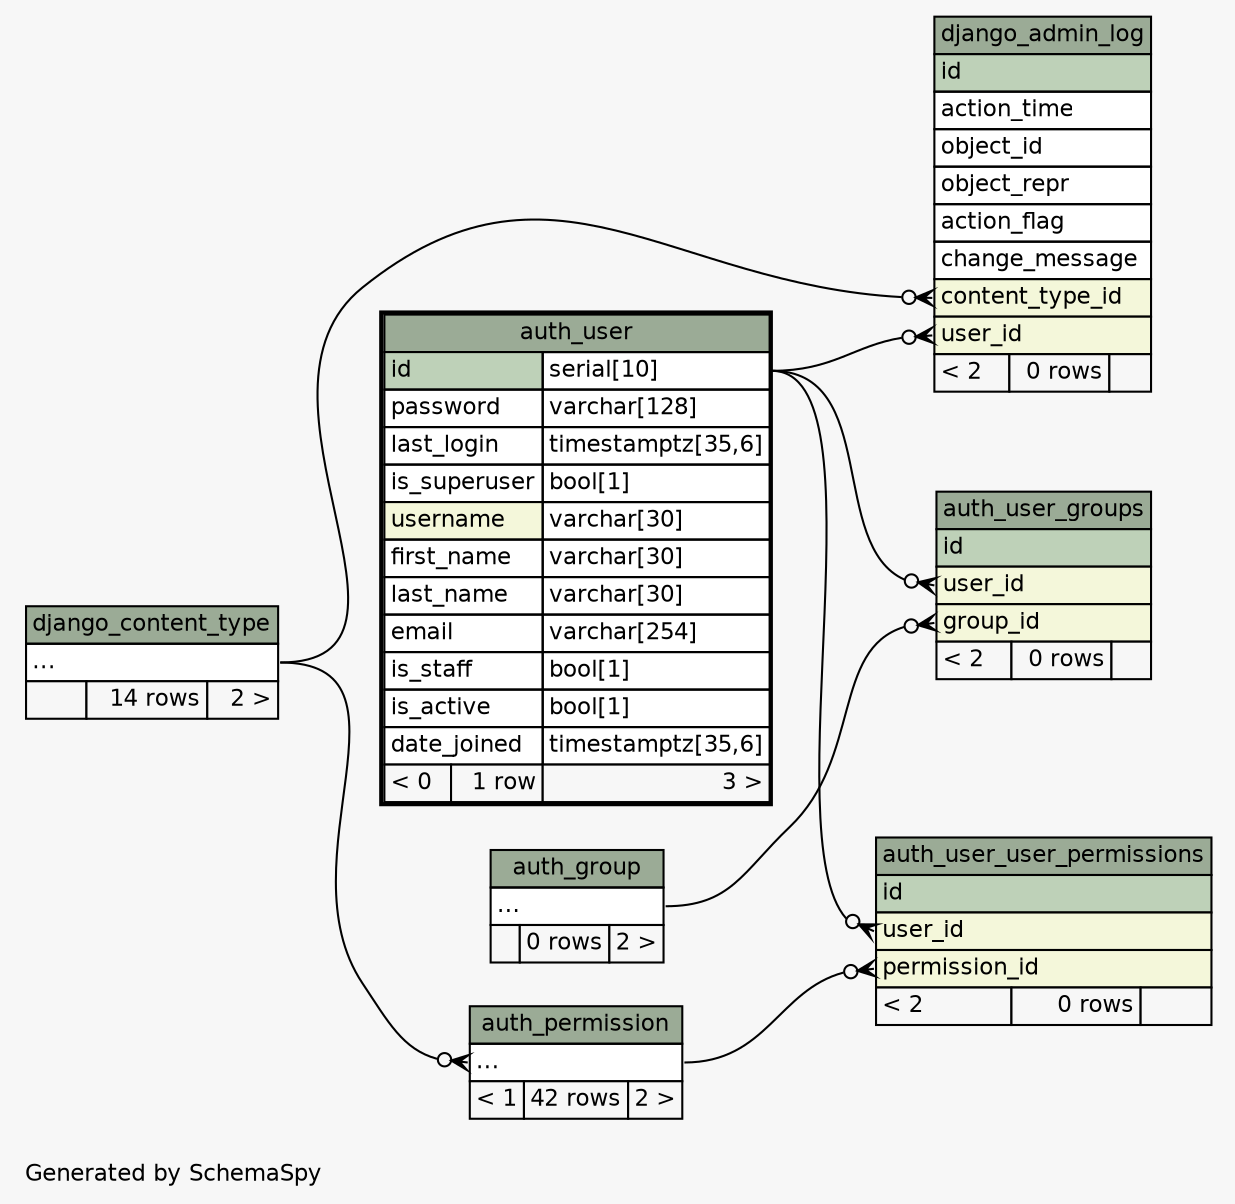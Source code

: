 // dot 2.36.0 on Linux 3.13.0-43-generic
// SchemaSpy rev 590
digraph "twoDegreesRelationshipsDiagram" {
  graph [
    rankdir="RL"
    bgcolor="#f7f7f7"
    label="\nGenerated by SchemaSpy"
    labeljust="l"
    nodesep="0.18"
    ranksep="0.46"
    fontname="Helvetica"
    fontsize="11"
  ];
  node [
    fontname="Helvetica"
    fontsize="11"
    shape="plaintext"
  ];
  edge [
    arrowsize="0.8"
  ];
  "auth_permission":"elipses":w -> "django_content_type":"elipses":e [arrowhead=none dir=back arrowtail=crowodot];
  "auth_user_groups":"group_id":w -> "auth_group":"elipses":e [arrowhead=none dir=back arrowtail=crowodot];
  "auth_user_groups":"user_id":w -> "auth_user":"id.type":e [arrowhead=none dir=back arrowtail=crowodot];
  "auth_user_user_permissions":"permission_id":w -> "auth_permission":"elipses":e [arrowhead=none dir=back arrowtail=crowodot];
  "auth_user_user_permissions":"user_id":w -> "auth_user":"id.type":e [arrowhead=none dir=back arrowtail=crowodot];
  "django_admin_log":"content_type_id":w -> "django_content_type":"elipses":e [arrowhead=none dir=back arrowtail=crowodot];
  "django_admin_log":"user_id":w -> "auth_user":"id.type":e [arrowhead=none dir=back arrowtail=crowodot];
  "auth_group" [
    label=<
    <TABLE BORDER="0" CELLBORDER="1" CELLSPACING="0" BGCOLOR="#ffffff">
      <TR><TD COLSPAN="3" BGCOLOR="#9bab96" ALIGN="CENTER">auth_group</TD></TR>
      <TR><TD PORT="elipses" COLSPAN="3" ALIGN="LEFT">...</TD></TR>
      <TR><TD ALIGN="LEFT" BGCOLOR="#f7f7f7">  </TD><TD ALIGN="RIGHT" BGCOLOR="#f7f7f7">0 rows</TD><TD ALIGN="RIGHT" BGCOLOR="#f7f7f7">2 &gt;</TD></TR>
    </TABLE>>
    URL="auth_group.html"
    tooltip="auth_group"
  ];
  "auth_permission" [
    label=<
    <TABLE BORDER="0" CELLBORDER="1" CELLSPACING="0" BGCOLOR="#ffffff">
      <TR><TD COLSPAN="3" BGCOLOR="#9bab96" ALIGN="CENTER">auth_permission</TD></TR>
      <TR><TD PORT="elipses" COLSPAN="3" ALIGN="LEFT">...</TD></TR>
      <TR><TD ALIGN="LEFT" BGCOLOR="#f7f7f7">&lt; 1</TD><TD ALIGN="RIGHT" BGCOLOR="#f7f7f7">42 rows</TD><TD ALIGN="RIGHT" BGCOLOR="#f7f7f7">2 &gt;</TD></TR>
    </TABLE>>
    URL="auth_permission.html"
    tooltip="auth_permission"
  ];
  "auth_user" [
    label=<
    <TABLE BORDER="2" CELLBORDER="1" CELLSPACING="0" BGCOLOR="#ffffff">
      <TR><TD COLSPAN="3" BGCOLOR="#9bab96" ALIGN="CENTER">auth_user</TD></TR>
      <TR><TD PORT="id" COLSPAN="2" BGCOLOR="#bed1b8" ALIGN="LEFT">id</TD><TD PORT="id.type" ALIGN="LEFT">serial[10]</TD></TR>
      <TR><TD PORT="password" COLSPAN="2" ALIGN="LEFT">password</TD><TD PORT="password.type" ALIGN="LEFT">varchar[128]</TD></TR>
      <TR><TD PORT="last_login" COLSPAN="2" ALIGN="LEFT">last_login</TD><TD PORT="last_login.type" ALIGN="LEFT">timestamptz[35,6]</TD></TR>
      <TR><TD PORT="is_superuser" COLSPAN="2" ALIGN="LEFT">is_superuser</TD><TD PORT="is_superuser.type" ALIGN="LEFT">bool[1]</TD></TR>
      <TR><TD PORT="username" COLSPAN="2" BGCOLOR="#f4f7da" ALIGN="LEFT">username</TD><TD PORT="username.type" ALIGN="LEFT">varchar[30]</TD></TR>
      <TR><TD PORT="first_name" COLSPAN="2" ALIGN="LEFT">first_name</TD><TD PORT="first_name.type" ALIGN="LEFT">varchar[30]</TD></TR>
      <TR><TD PORT="last_name" COLSPAN="2" ALIGN="LEFT">last_name</TD><TD PORT="last_name.type" ALIGN="LEFT">varchar[30]</TD></TR>
      <TR><TD PORT="email" COLSPAN="2" ALIGN="LEFT">email</TD><TD PORT="email.type" ALIGN="LEFT">varchar[254]</TD></TR>
      <TR><TD PORT="is_staff" COLSPAN="2" ALIGN="LEFT">is_staff</TD><TD PORT="is_staff.type" ALIGN="LEFT">bool[1]</TD></TR>
      <TR><TD PORT="is_active" COLSPAN="2" ALIGN="LEFT">is_active</TD><TD PORT="is_active.type" ALIGN="LEFT">bool[1]</TD></TR>
      <TR><TD PORT="date_joined" COLSPAN="2" ALIGN="LEFT">date_joined</TD><TD PORT="date_joined.type" ALIGN="LEFT">timestamptz[35,6]</TD></TR>
      <TR><TD ALIGN="LEFT" BGCOLOR="#f7f7f7">&lt; 0</TD><TD ALIGN="RIGHT" BGCOLOR="#f7f7f7">1 row</TD><TD ALIGN="RIGHT" BGCOLOR="#f7f7f7">3 &gt;</TD></TR>
    </TABLE>>
    URL="auth_user.html"
    tooltip="auth_user"
  ];
  "auth_user_groups" [
    label=<
    <TABLE BORDER="0" CELLBORDER="1" CELLSPACING="0" BGCOLOR="#ffffff">
      <TR><TD COLSPAN="3" BGCOLOR="#9bab96" ALIGN="CENTER">auth_user_groups</TD></TR>
      <TR><TD PORT="id" COLSPAN="3" BGCOLOR="#bed1b8" ALIGN="LEFT">id</TD></TR>
      <TR><TD PORT="user_id" COLSPAN="3" BGCOLOR="#f4f7da" ALIGN="LEFT">user_id</TD></TR>
      <TR><TD PORT="group_id" COLSPAN="3" BGCOLOR="#f4f7da" ALIGN="LEFT">group_id</TD></TR>
      <TR><TD ALIGN="LEFT" BGCOLOR="#f7f7f7">&lt; 2</TD><TD ALIGN="RIGHT" BGCOLOR="#f7f7f7">0 rows</TD><TD ALIGN="RIGHT" BGCOLOR="#f7f7f7">  </TD></TR>
    </TABLE>>
    URL="auth_user_groups.html"
    tooltip="auth_user_groups"
  ];
  "auth_user_user_permissions" [
    label=<
    <TABLE BORDER="0" CELLBORDER="1" CELLSPACING="0" BGCOLOR="#ffffff">
      <TR><TD COLSPAN="3" BGCOLOR="#9bab96" ALIGN="CENTER">auth_user_user_permissions</TD></TR>
      <TR><TD PORT="id" COLSPAN="3" BGCOLOR="#bed1b8" ALIGN="LEFT">id</TD></TR>
      <TR><TD PORT="user_id" COLSPAN="3" BGCOLOR="#f4f7da" ALIGN="LEFT">user_id</TD></TR>
      <TR><TD PORT="permission_id" COLSPAN="3" BGCOLOR="#f4f7da" ALIGN="LEFT">permission_id</TD></TR>
      <TR><TD ALIGN="LEFT" BGCOLOR="#f7f7f7">&lt; 2</TD><TD ALIGN="RIGHT" BGCOLOR="#f7f7f7">0 rows</TD><TD ALIGN="RIGHT" BGCOLOR="#f7f7f7">  </TD></TR>
    </TABLE>>
    URL="auth_user_user_permissions.html"
    tooltip="auth_user_user_permissions"
  ];
  "django_admin_log" [
    label=<
    <TABLE BORDER="0" CELLBORDER="1" CELLSPACING="0" BGCOLOR="#ffffff">
      <TR><TD COLSPAN="3" BGCOLOR="#9bab96" ALIGN="CENTER">django_admin_log</TD></TR>
      <TR><TD PORT="id" COLSPAN="3" BGCOLOR="#bed1b8" ALIGN="LEFT">id</TD></TR>
      <TR><TD PORT="action_time" COLSPAN="3" ALIGN="LEFT">action_time</TD></TR>
      <TR><TD PORT="object_id" COLSPAN="3" ALIGN="LEFT">object_id</TD></TR>
      <TR><TD PORT="object_repr" COLSPAN="3" ALIGN="LEFT">object_repr</TD></TR>
      <TR><TD PORT="action_flag" COLSPAN="3" ALIGN="LEFT">action_flag</TD></TR>
      <TR><TD PORT="change_message" COLSPAN="3" ALIGN="LEFT">change_message</TD></TR>
      <TR><TD PORT="content_type_id" COLSPAN="3" BGCOLOR="#f4f7da" ALIGN="LEFT">content_type_id</TD></TR>
      <TR><TD PORT="user_id" COLSPAN="3" BGCOLOR="#f4f7da" ALIGN="LEFT">user_id</TD></TR>
      <TR><TD ALIGN="LEFT" BGCOLOR="#f7f7f7">&lt; 2</TD><TD ALIGN="RIGHT" BGCOLOR="#f7f7f7">0 rows</TD><TD ALIGN="RIGHT" BGCOLOR="#f7f7f7">  </TD></TR>
    </TABLE>>
    URL="django_admin_log.html"
    tooltip="django_admin_log"
  ];
  "django_content_type" [
    label=<
    <TABLE BORDER="0" CELLBORDER="1" CELLSPACING="0" BGCOLOR="#ffffff">
      <TR><TD COLSPAN="3" BGCOLOR="#9bab96" ALIGN="CENTER">django_content_type</TD></TR>
      <TR><TD PORT="elipses" COLSPAN="3" ALIGN="LEFT">...</TD></TR>
      <TR><TD ALIGN="LEFT" BGCOLOR="#f7f7f7">  </TD><TD ALIGN="RIGHT" BGCOLOR="#f7f7f7">14 rows</TD><TD ALIGN="RIGHT" BGCOLOR="#f7f7f7">2 &gt;</TD></TR>
    </TABLE>>
    URL="django_content_type.html"
    tooltip="django_content_type"
  ];
}
